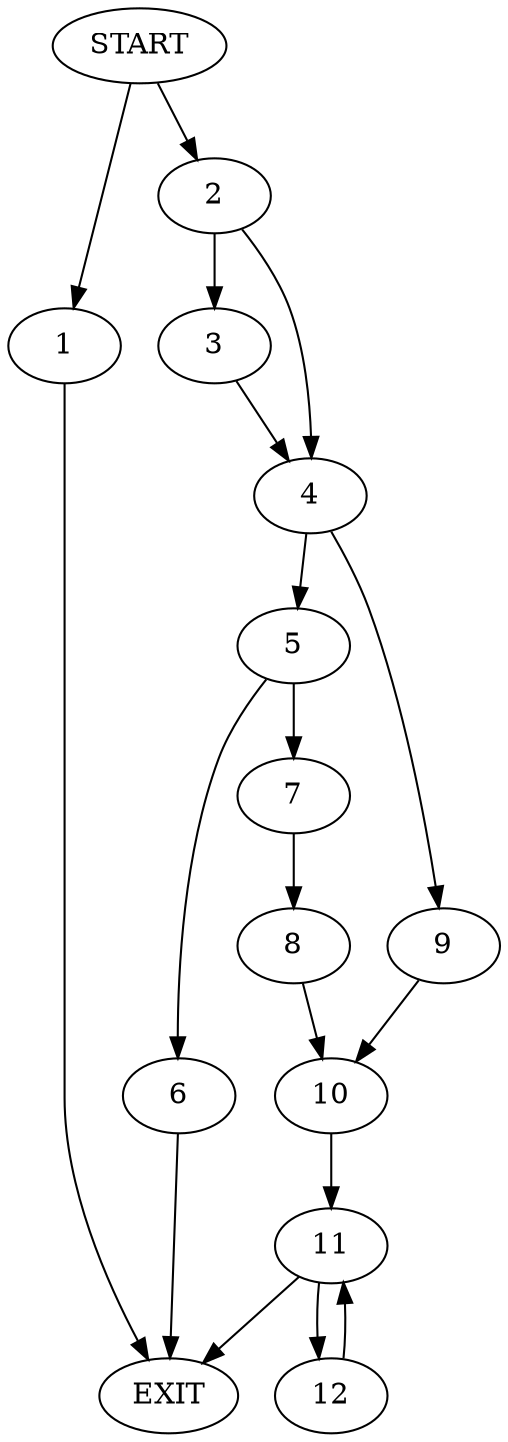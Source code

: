 digraph { 
0 [label="START"];
1;
2;
3;
4;
5;
6;
7;
8;
9;
10;
11;
12;
13[label="EXIT"];
0 -> 2;
0 -> 1;
1 -> 13;
2 -> 3;
2 -> 4;
3 -> 4;
4 -> 5;
4 -> 9;
5 -> 7;
5 -> 6;
6 -> 13;
7 -> 8;
8 -> 10;
9 -> 10;
10 -> 11;
11 -> 12;
11 -> 13;
12 -> 11;
}